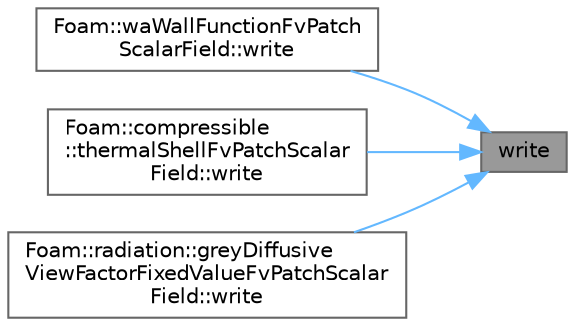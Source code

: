digraph "write"
{
 // LATEX_PDF_SIZE
  bgcolor="transparent";
  edge [fontname=Helvetica,fontsize=10,labelfontname=Helvetica,labelfontsize=10];
  node [fontname=Helvetica,fontsize=10,shape=box,height=0.2,width=0.4];
  rankdir="RL";
  Node1 [id="Node000001",label="write",height=0.2,width=0.4,color="gray40", fillcolor="grey60", style="filled", fontcolor="black",tooltip=" "];
  Node1 -> Node2 [id="edge1_Node000001_Node000002",dir="back",color="steelblue1",style="solid",tooltip=" "];
  Node2 [id="Node000002",label="Foam::waWallFunctionFvPatch\lScalarField::write",height=0.2,width=0.4,color="grey40", fillcolor="white", style="filled",URL="$classFoam_1_1waWallFunctionFvPatchScalarField.html#a293fdfec8bdfbd5c3913ab4c9f3454ff",tooltip=" "];
  Node1 -> Node3 [id="edge2_Node000001_Node000003",dir="back",color="steelblue1",style="solid",tooltip=" "];
  Node3 [id="Node000003",label="Foam::compressible\l::thermalShellFvPatchScalar\lField::write",height=0.2,width=0.4,color="grey40", fillcolor="white", style="filled",URL="$classFoam_1_1compressible_1_1thermalShellFvPatchScalarField.html#a293fdfec8bdfbd5c3913ab4c9f3454ff",tooltip=" "];
  Node1 -> Node4 [id="edge3_Node000001_Node000004",dir="back",color="steelblue1",style="solid",tooltip=" "];
  Node4 [id="Node000004",label="Foam::radiation::greyDiffusive\lViewFactorFixedValueFvPatchScalar\lField::write",height=0.2,width=0.4,color="grey40", fillcolor="white", style="filled",URL="$classFoam_1_1radiation_1_1greyDiffusiveViewFactorFixedValueFvPatchScalarField.html#a293fdfec8bdfbd5c3913ab4c9f3454ff",tooltip=" "];
}
